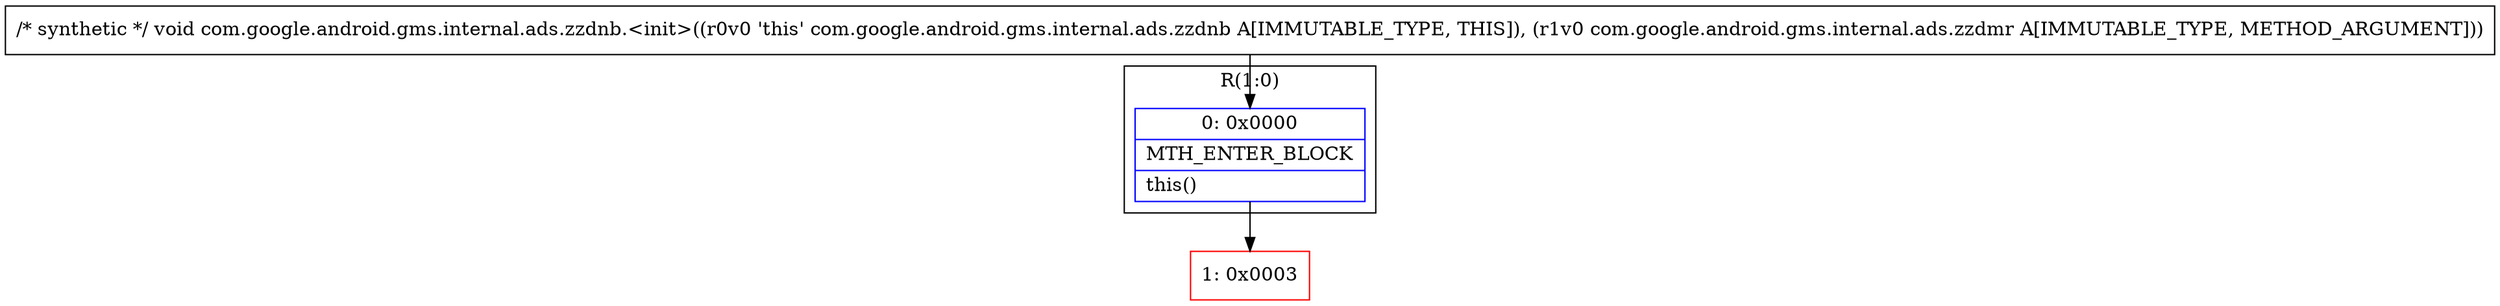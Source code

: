 digraph "CFG forcom.google.android.gms.internal.ads.zzdnb.\<init\>(Lcom\/google\/android\/gms\/internal\/ads\/zzdmr;)V" {
subgraph cluster_Region_1205702829 {
label = "R(1:0)";
node [shape=record,color=blue];
Node_0 [shape=record,label="{0\:\ 0x0000|MTH_ENTER_BLOCK\l|this()\l}"];
}
Node_1 [shape=record,color=red,label="{1\:\ 0x0003}"];
MethodNode[shape=record,label="{\/* synthetic *\/ void com.google.android.gms.internal.ads.zzdnb.\<init\>((r0v0 'this' com.google.android.gms.internal.ads.zzdnb A[IMMUTABLE_TYPE, THIS]), (r1v0 com.google.android.gms.internal.ads.zzdmr A[IMMUTABLE_TYPE, METHOD_ARGUMENT])) }"];
MethodNode -> Node_0;
Node_0 -> Node_1;
}

